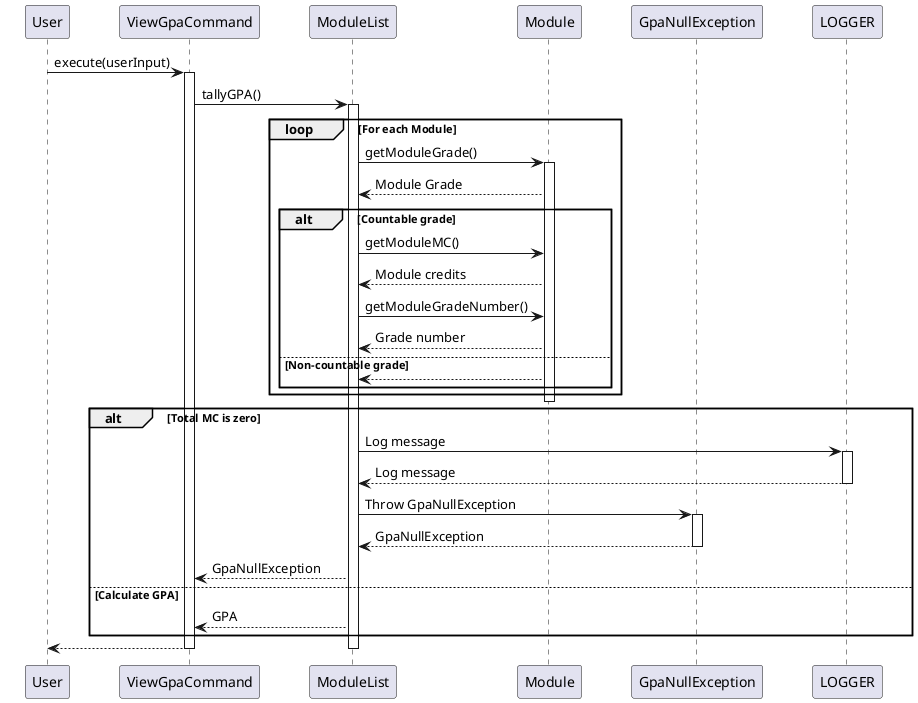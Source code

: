 @startuml
skinparam participantPadding 20

participant User
participant ViewGpaCommand
participant ModuleList
participant Module
participant GpaNullException
participant LOGGER

User -> ViewGpaCommand: execute(userInput)
activate ViewGpaCommand

ViewGpaCommand -> ModuleList: tallyGPA()
activate ModuleList

Loop For each Module
    ModuleList -> Module: getModuleGrade()
    activate Module
    Module --> ModuleList: Module Grade
    alt Countable grade
        ModuleList -> Module: getModuleMC()
        Module --> ModuleList: Module credits
        ModuleList -> Module: getModuleGradeNumber()
        Module --> ModuleList: Grade number
    else Non-countable grade
        Module --> ModuleList
    end
end
    deactivate Module
    alt Total MC is zero
        ModuleList -> LOGGER: Log message
        activate LOGGER
        LOGGER --> ModuleList: Log message
        deactivate LOGGER
        ModuleList -> GpaNullException: Throw GpaNullException
        activate GpaNullException
        GpaNullException --> ModuleList: GpaNullException
        deactivate GpaNullException
        ModuleList --> ViewGpaCommand: GpaNullException
    else Calculate GPA
        ModuleList --> ViewGpaCommand: GPA
    end

ViewGpaCommand --> User

deactivate ViewGpaCommand
deactivate ModuleList
@enduml
